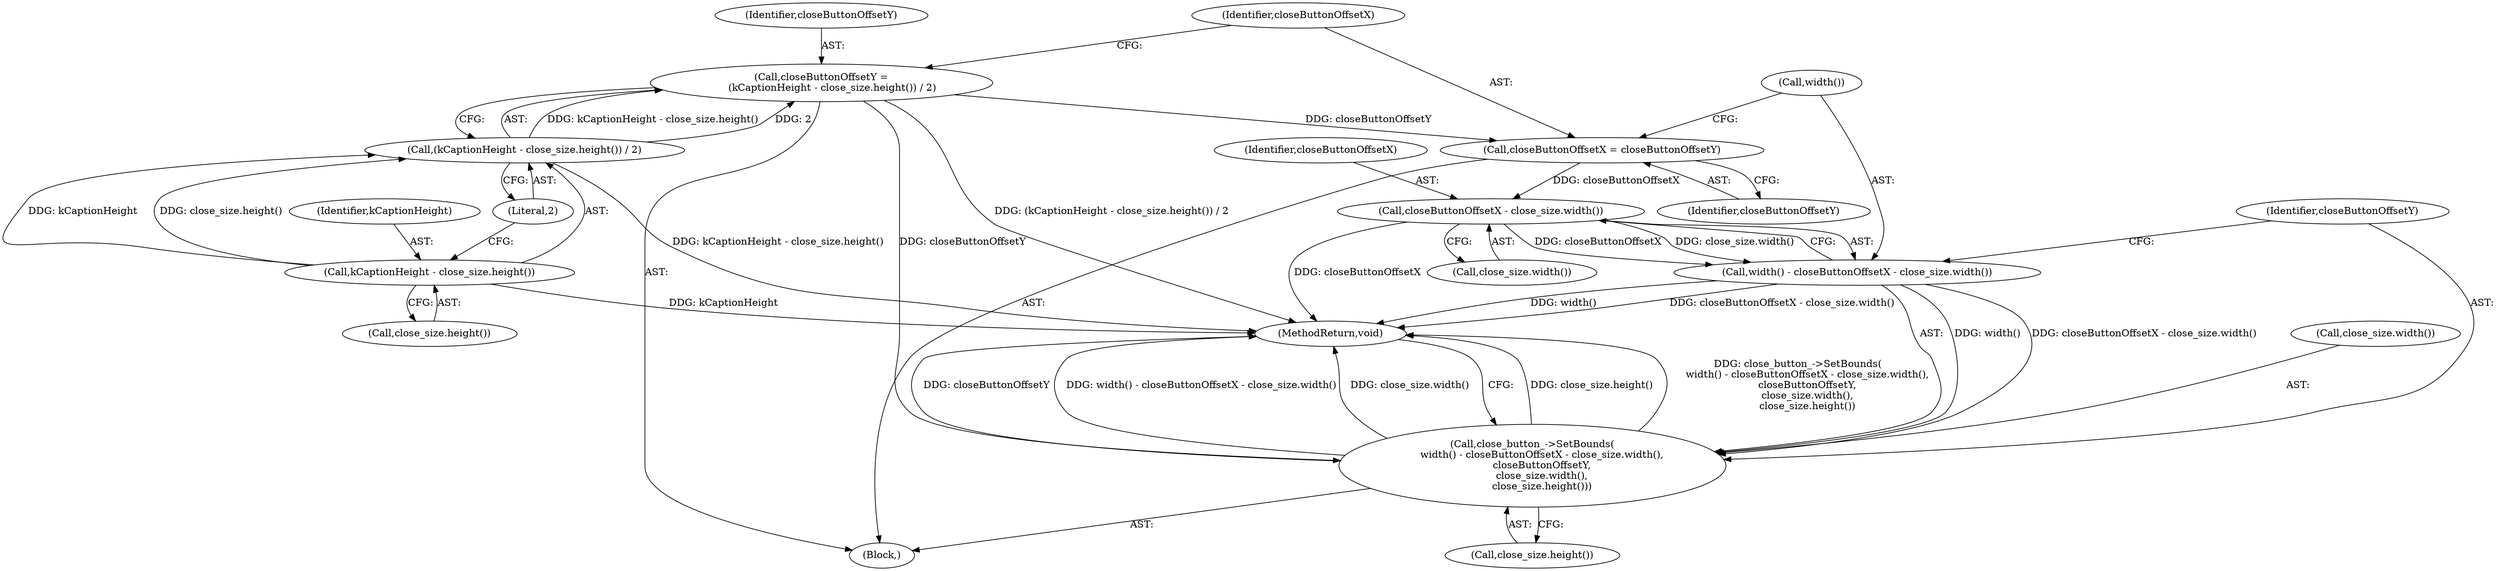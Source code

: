 digraph "0_Chrome_7f8cdab6fda192d15e45a3e9682b1eec427870c5_6@API" {
"1000124" [label="(Call,closeButtonOffsetX - close_size.width())"];
"1000118" [label="(Call,closeButtonOffsetX = closeButtonOffsetY)"];
"1000110" [label="(Call,closeButtonOffsetY =\n       (kCaptionHeight - close_size.height()) / 2)"];
"1000112" [label="(Call,(kCaptionHeight - close_size.height()) / 2)"];
"1000113" [label="(Call,kCaptionHeight - close_size.height())"];
"1000122" [label="(Call,width() - closeButtonOffsetX - close_size.width())"];
"1000121" [label="(Call,close_button_->SetBounds(\n      width() - closeButtonOffsetX - close_size.width(),\n      closeButtonOffsetY,\n      close_size.width(),\n      close_size.height()))"];
"1000130" [label="(MethodReturn,void)"];
"1000123" [label="(Call,width())"];
"1000113" [label="(Call,kCaptionHeight - close_size.height())"];
"1000115" [label="(Call,close_size.height())"];
"1000119" [label="(Identifier,closeButtonOffsetX)"];
"1000122" [label="(Call,width() - closeButtonOffsetX - close_size.width())"];
"1000124" [label="(Call,closeButtonOffsetX - close_size.width())"];
"1000114" [label="(Identifier,kCaptionHeight)"];
"1000126" [label="(Call,close_size.width())"];
"1000116" [label="(Literal,2)"];
"1000127" [label="(Identifier,closeButtonOffsetY)"];
"1000125" [label="(Identifier,closeButtonOffsetX)"];
"1000111" [label="(Identifier,closeButtonOffsetY)"];
"1000128" [label="(Call,close_size.width())"];
"1000112" [label="(Call,(kCaptionHeight - close_size.height()) / 2)"];
"1000101" [label="(Block,)"];
"1000120" [label="(Identifier,closeButtonOffsetY)"];
"1000110" [label="(Call,closeButtonOffsetY =\n       (kCaptionHeight - close_size.height()) / 2)"];
"1000129" [label="(Call,close_size.height())"];
"1000118" [label="(Call,closeButtonOffsetX = closeButtonOffsetY)"];
"1000121" [label="(Call,close_button_->SetBounds(\n      width() - closeButtonOffsetX - close_size.width(),\n      closeButtonOffsetY,\n      close_size.width(),\n      close_size.height()))"];
"1000124" -> "1000122"  [label="AST: "];
"1000124" -> "1000126"  [label="CFG: "];
"1000125" -> "1000124"  [label="AST: "];
"1000126" -> "1000124"  [label="AST: "];
"1000122" -> "1000124"  [label="CFG: "];
"1000124" -> "1000130"  [label="DDG: closeButtonOffsetX"];
"1000124" -> "1000122"  [label="DDG: closeButtonOffsetX"];
"1000124" -> "1000122"  [label="DDG: close_size.width()"];
"1000118" -> "1000124"  [label="DDG: closeButtonOffsetX"];
"1000118" -> "1000101"  [label="AST: "];
"1000118" -> "1000120"  [label="CFG: "];
"1000119" -> "1000118"  [label="AST: "];
"1000120" -> "1000118"  [label="AST: "];
"1000123" -> "1000118"  [label="CFG: "];
"1000110" -> "1000118"  [label="DDG: closeButtonOffsetY"];
"1000110" -> "1000101"  [label="AST: "];
"1000110" -> "1000112"  [label="CFG: "];
"1000111" -> "1000110"  [label="AST: "];
"1000112" -> "1000110"  [label="AST: "];
"1000119" -> "1000110"  [label="CFG: "];
"1000110" -> "1000130"  [label="DDG: (kCaptionHeight - close_size.height()) / 2"];
"1000112" -> "1000110"  [label="DDG: kCaptionHeight - close_size.height()"];
"1000112" -> "1000110"  [label="DDG: 2"];
"1000110" -> "1000121"  [label="DDG: closeButtonOffsetY"];
"1000112" -> "1000116"  [label="CFG: "];
"1000113" -> "1000112"  [label="AST: "];
"1000116" -> "1000112"  [label="AST: "];
"1000112" -> "1000130"  [label="DDG: kCaptionHeight - close_size.height()"];
"1000113" -> "1000112"  [label="DDG: kCaptionHeight"];
"1000113" -> "1000112"  [label="DDG: close_size.height()"];
"1000113" -> "1000115"  [label="CFG: "];
"1000114" -> "1000113"  [label="AST: "];
"1000115" -> "1000113"  [label="AST: "];
"1000116" -> "1000113"  [label="CFG: "];
"1000113" -> "1000130"  [label="DDG: kCaptionHeight"];
"1000122" -> "1000121"  [label="AST: "];
"1000123" -> "1000122"  [label="AST: "];
"1000127" -> "1000122"  [label="CFG: "];
"1000122" -> "1000130"  [label="DDG: width()"];
"1000122" -> "1000130"  [label="DDG: closeButtonOffsetX - close_size.width()"];
"1000122" -> "1000121"  [label="DDG: width()"];
"1000122" -> "1000121"  [label="DDG: closeButtonOffsetX - close_size.width()"];
"1000121" -> "1000101"  [label="AST: "];
"1000121" -> "1000129"  [label="CFG: "];
"1000127" -> "1000121"  [label="AST: "];
"1000128" -> "1000121"  [label="AST: "];
"1000129" -> "1000121"  [label="AST: "];
"1000130" -> "1000121"  [label="CFG: "];
"1000121" -> "1000130"  [label="DDG: close_size.height()"];
"1000121" -> "1000130"  [label="DDG: close_button_->SetBounds(\n      width() - closeButtonOffsetX - close_size.width(),\n      closeButtonOffsetY,\n      close_size.width(),\n      close_size.height())"];
"1000121" -> "1000130"  [label="DDG: closeButtonOffsetY"];
"1000121" -> "1000130"  [label="DDG: width() - closeButtonOffsetX - close_size.width()"];
"1000121" -> "1000130"  [label="DDG: close_size.width()"];
}
